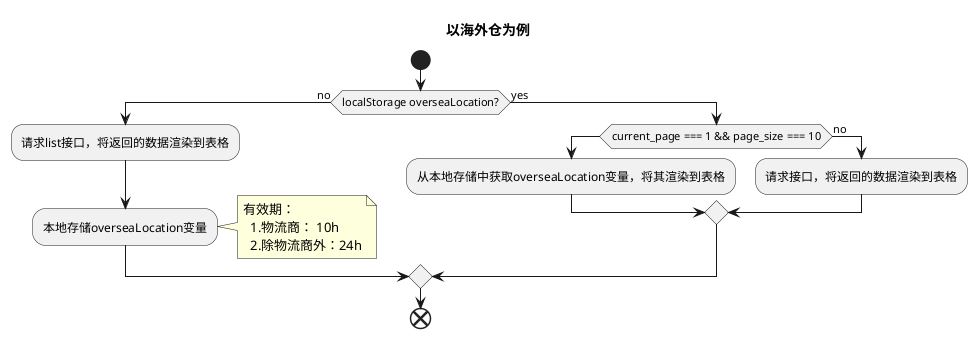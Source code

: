 @startuml
title 以海外仓为例

start
if(localStorage overseaLocation?) then (no)
  :请求list接口，将返回的数据渲染到表格;
  :本地存储overseaLocation变量;
  note right
    有效期：
      1.物流商： 10h
      2.除物流商外：24h
  end note
else (yes)
  if(current_page === 1 && page_size === 10)
    :从本地存储中获取overseaLocation变量，将其渲染到表格;
  else (no)
    :请求接口，将返回的数据渲染到表格;
  endif
endif
end

@enduml